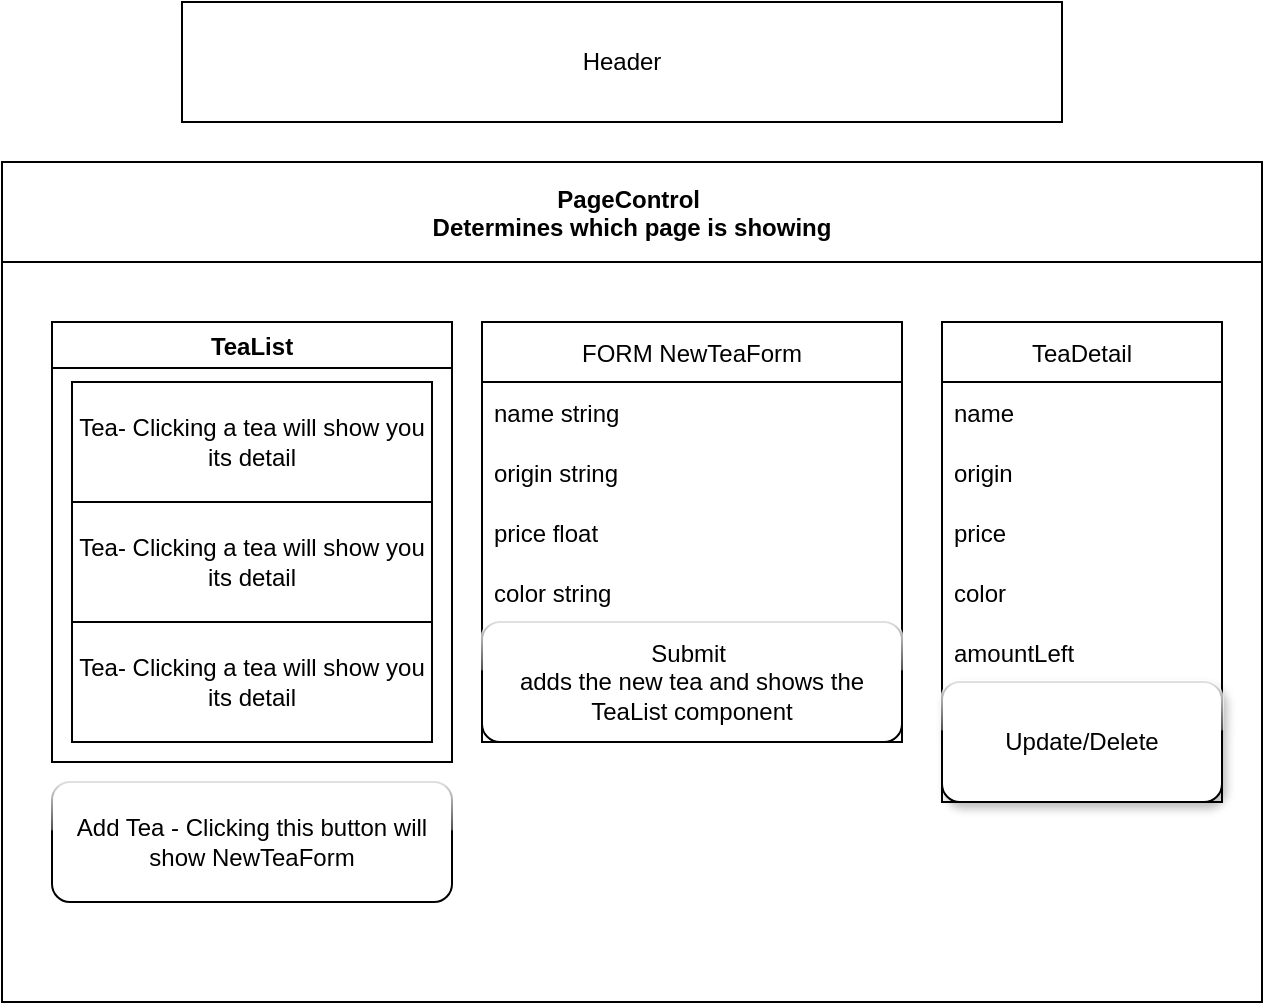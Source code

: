 <mxfile>
    <diagram id="dx8eaRTqePhe5Sy6AJj_" name="Page-1">
        <mxGraphModel dx="1473" dy="1803" grid="1" gridSize="10" guides="1" tooltips="1" connect="1" arrows="1" fold="1" page="1" pageScale="1" pageWidth="850" pageHeight="1100" math="0" shadow="0">
            <root>
                <mxCell id="0"/>
                <mxCell id="1" parent="0"/>
                <mxCell id="3" value="Header" style="rounded=0;whiteSpace=wrap;html=1;" vertex="1" parent="1">
                    <mxGeometry x="200" y="-1050" width="440" height="60" as="geometry"/>
                </mxCell>
                <mxCell id="6" value="PageControl &#10;Determines which page is showing" style="swimlane;startSize=50;swimlaneFillColor=default;" vertex="1" parent="1">
                    <mxGeometry x="110" y="-970" width="630" height="420" as="geometry"/>
                </mxCell>
                <mxCell id="7" value="TeaList" style="swimlane;" vertex="1" parent="6">
                    <mxGeometry x="25" y="80" width="200" height="220" as="geometry"/>
                </mxCell>
                <mxCell id="19" value="Tea- Clicking a tea will show you its detail" style="rounded=0;whiteSpace=wrap;html=1;" vertex="1" parent="7">
                    <mxGeometry x="10" y="30" width="180" height="60" as="geometry"/>
                </mxCell>
                <mxCell id="21" value="Tea- Clicking a tea will show you its detail" style="rounded=0;whiteSpace=wrap;html=1;" vertex="1" parent="7">
                    <mxGeometry x="10" y="90" width="180" height="60" as="geometry"/>
                </mxCell>
                <mxCell id="22" value="Tea- Clicking a tea will show you its detail" style="rounded=0;whiteSpace=wrap;html=1;" vertex="1" parent="7">
                    <mxGeometry x="10" y="150" width="180" height="60" as="geometry"/>
                </mxCell>
                <mxCell id="13" value="FORM NewTeaForm" style="swimlane;fontStyle=0;childLayout=stackLayout;horizontal=1;startSize=30;horizontalStack=0;resizeParent=1;resizeParentMax=0;resizeLast=0;collapsible=1;marginBottom=0;" vertex="1" parent="6">
                    <mxGeometry x="240" y="80" width="210" height="210" as="geometry"/>
                </mxCell>
                <mxCell id="14" value="name string" style="text;strokeColor=none;fillColor=none;align=left;verticalAlign=middle;spacingLeft=4;spacingRight=4;overflow=hidden;points=[[0,0.5],[1,0.5]];portConstraint=eastwest;rotatable=0;" vertex="1" parent="13">
                    <mxGeometry y="30" width="210" height="30" as="geometry"/>
                </mxCell>
                <mxCell id="15" value="origin string" style="text;strokeColor=none;fillColor=none;align=left;verticalAlign=middle;spacingLeft=4;spacingRight=4;overflow=hidden;points=[[0,0.5],[1,0.5]];portConstraint=eastwest;rotatable=0;" vertex="1" parent="13">
                    <mxGeometry y="60" width="210" height="30" as="geometry"/>
                </mxCell>
                <mxCell id="16" value="price float" style="text;strokeColor=none;fillColor=none;align=left;verticalAlign=middle;spacingLeft=4;spacingRight=4;overflow=hidden;points=[[0,0.5],[1,0.5]];portConstraint=eastwest;rotatable=0;" vertex="1" parent="13">
                    <mxGeometry y="90" width="210" height="30" as="geometry"/>
                </mxCell>
                <mxCell id="17" value="color string" style="text;strokeColor=none;fillColor=none;align=left;verticalAlign=middle;spacingLeft=4;spacingRight=4;overflow=hidden;points=[[0,0.5],[1,0.5]];portConstraint=eastwest;rotatable=0;" vertex="1" parent="13">
                    <mxGeometry y="120" width="210" height="30" as="geometry"/>
                </mxCell>
                <mxCell id="18" value="Submit&amp;nbsp;&lt;br&gt;adds the new tea and shows the TeaList component" style="rounded=1;whiteSpace=wrap;html=1;perimeterSpacing=0;glass=1;" vertex="1" parent="13">
                    <mxGeometry y="150" width="210" height="60" as="geometry"/>
                </mxCell>
                <mxCell id="20" value="Add Tea - Clicking this button will show NewTeaForm" style="rounded=1;whiteSpace=wrap;html=1;glass=1;" vertex="1" parent="6">
                    <mxGeometry x="25" y="310" width="200" height="60" as="geometry"/>
                </mxCell>
                <mxCell id="35" value="TeaDetail" style="swimlane;fontStyle=0;childLayout=stackLayout;horizontal=1;startSize=30;horizontalStack=0;resizeParent=1;resizeParentMax=0;resizeLast=0;collapsible=1;marginBottom=0;" vertex="1" parent="6">
                    <mxGeometry x="470" y="80" width="140" height="240" as="geometry"/>
                </mxCell>
                <mxCell id="36" value="name" style="text;strokeColor=none;fillColor=none;align=left;verticalAlign=middle;spacingLeft=4;spacingRight=4;overflow=hidden;points=[[0,0.5],[1,0.5]];portConstraint=eastwest;rotatable=0;" vertex="1" parent="35">
                    <mxGeometry y="30" width="140" height="30" as="geometry"/>
                </mxCell>
                <mxCell id="37" value="origin" style="text;strokeColor=none;fillColor=none;align=left;verticalAlign=middle;spacingLeft=4;spacingRight=4;overflow=hidden;points=[[0,0.5],[1,0.5]];portConstraint=eastwest;rotatable=0;" vertex="1" parent="35">
                    <mxGeometry y="60" width="140" height="30" as="geometry"/>
                </mxCell>
                <mxCell id="38" value="price" style="text;strokeColor=none;fillColor=none;align=left;verticalAlign=middle;spacingLeft=4;spacingRight=4;overflow=hidden;points=[[0,0.5],[1,0.5]];portConstraint=eastwest;rotatable=0;" vertex="1" parent="35">
                    <mxGeometry y="90" width="140" height="30" as="geometry"/>
                </mxCell>
                <mxCell id="40" value="color" style="text;strokeColor=none;fillColor=none;align=left;verticalAlign=middle;spacingLeft=4;spacingRight=4;overflow=hidden;points=[[0,0.5],[1,0.5]];portConstraint=eastwest;rotatable=0;" vertex="1" parent="35">
                    <mxGeometry y="120" width="140" height="30" as="geometry"/>
                </mxCell>
                <mxCell id="41" value="amountLeft" style="text;strokeColor=none;fillColor=none;align=left;verticalAlign=middle;spacingLeft=4;spacingRight=4;overflow=hidden;points=[[0,0.5],[1,0.5]];portConstraint=eastwest;rotatable=0;" vertex="1" parent="35">
                    <mxGeometry y="150" width="140" height="30" as="geometry"/>
                </mxCell>
                <mxCell id="39" value="Update/Delete" style="rounded=1;whiteSpace=wrap;html=1;shadow=1;glass=1;" vertex="1" parent="35">
                    <mxGeometry y="180" width="140" height="60" as="geometry"/>
                </mxCell>
            </root>
        </mxGraphModel>
    </diagram>
</mxfile>